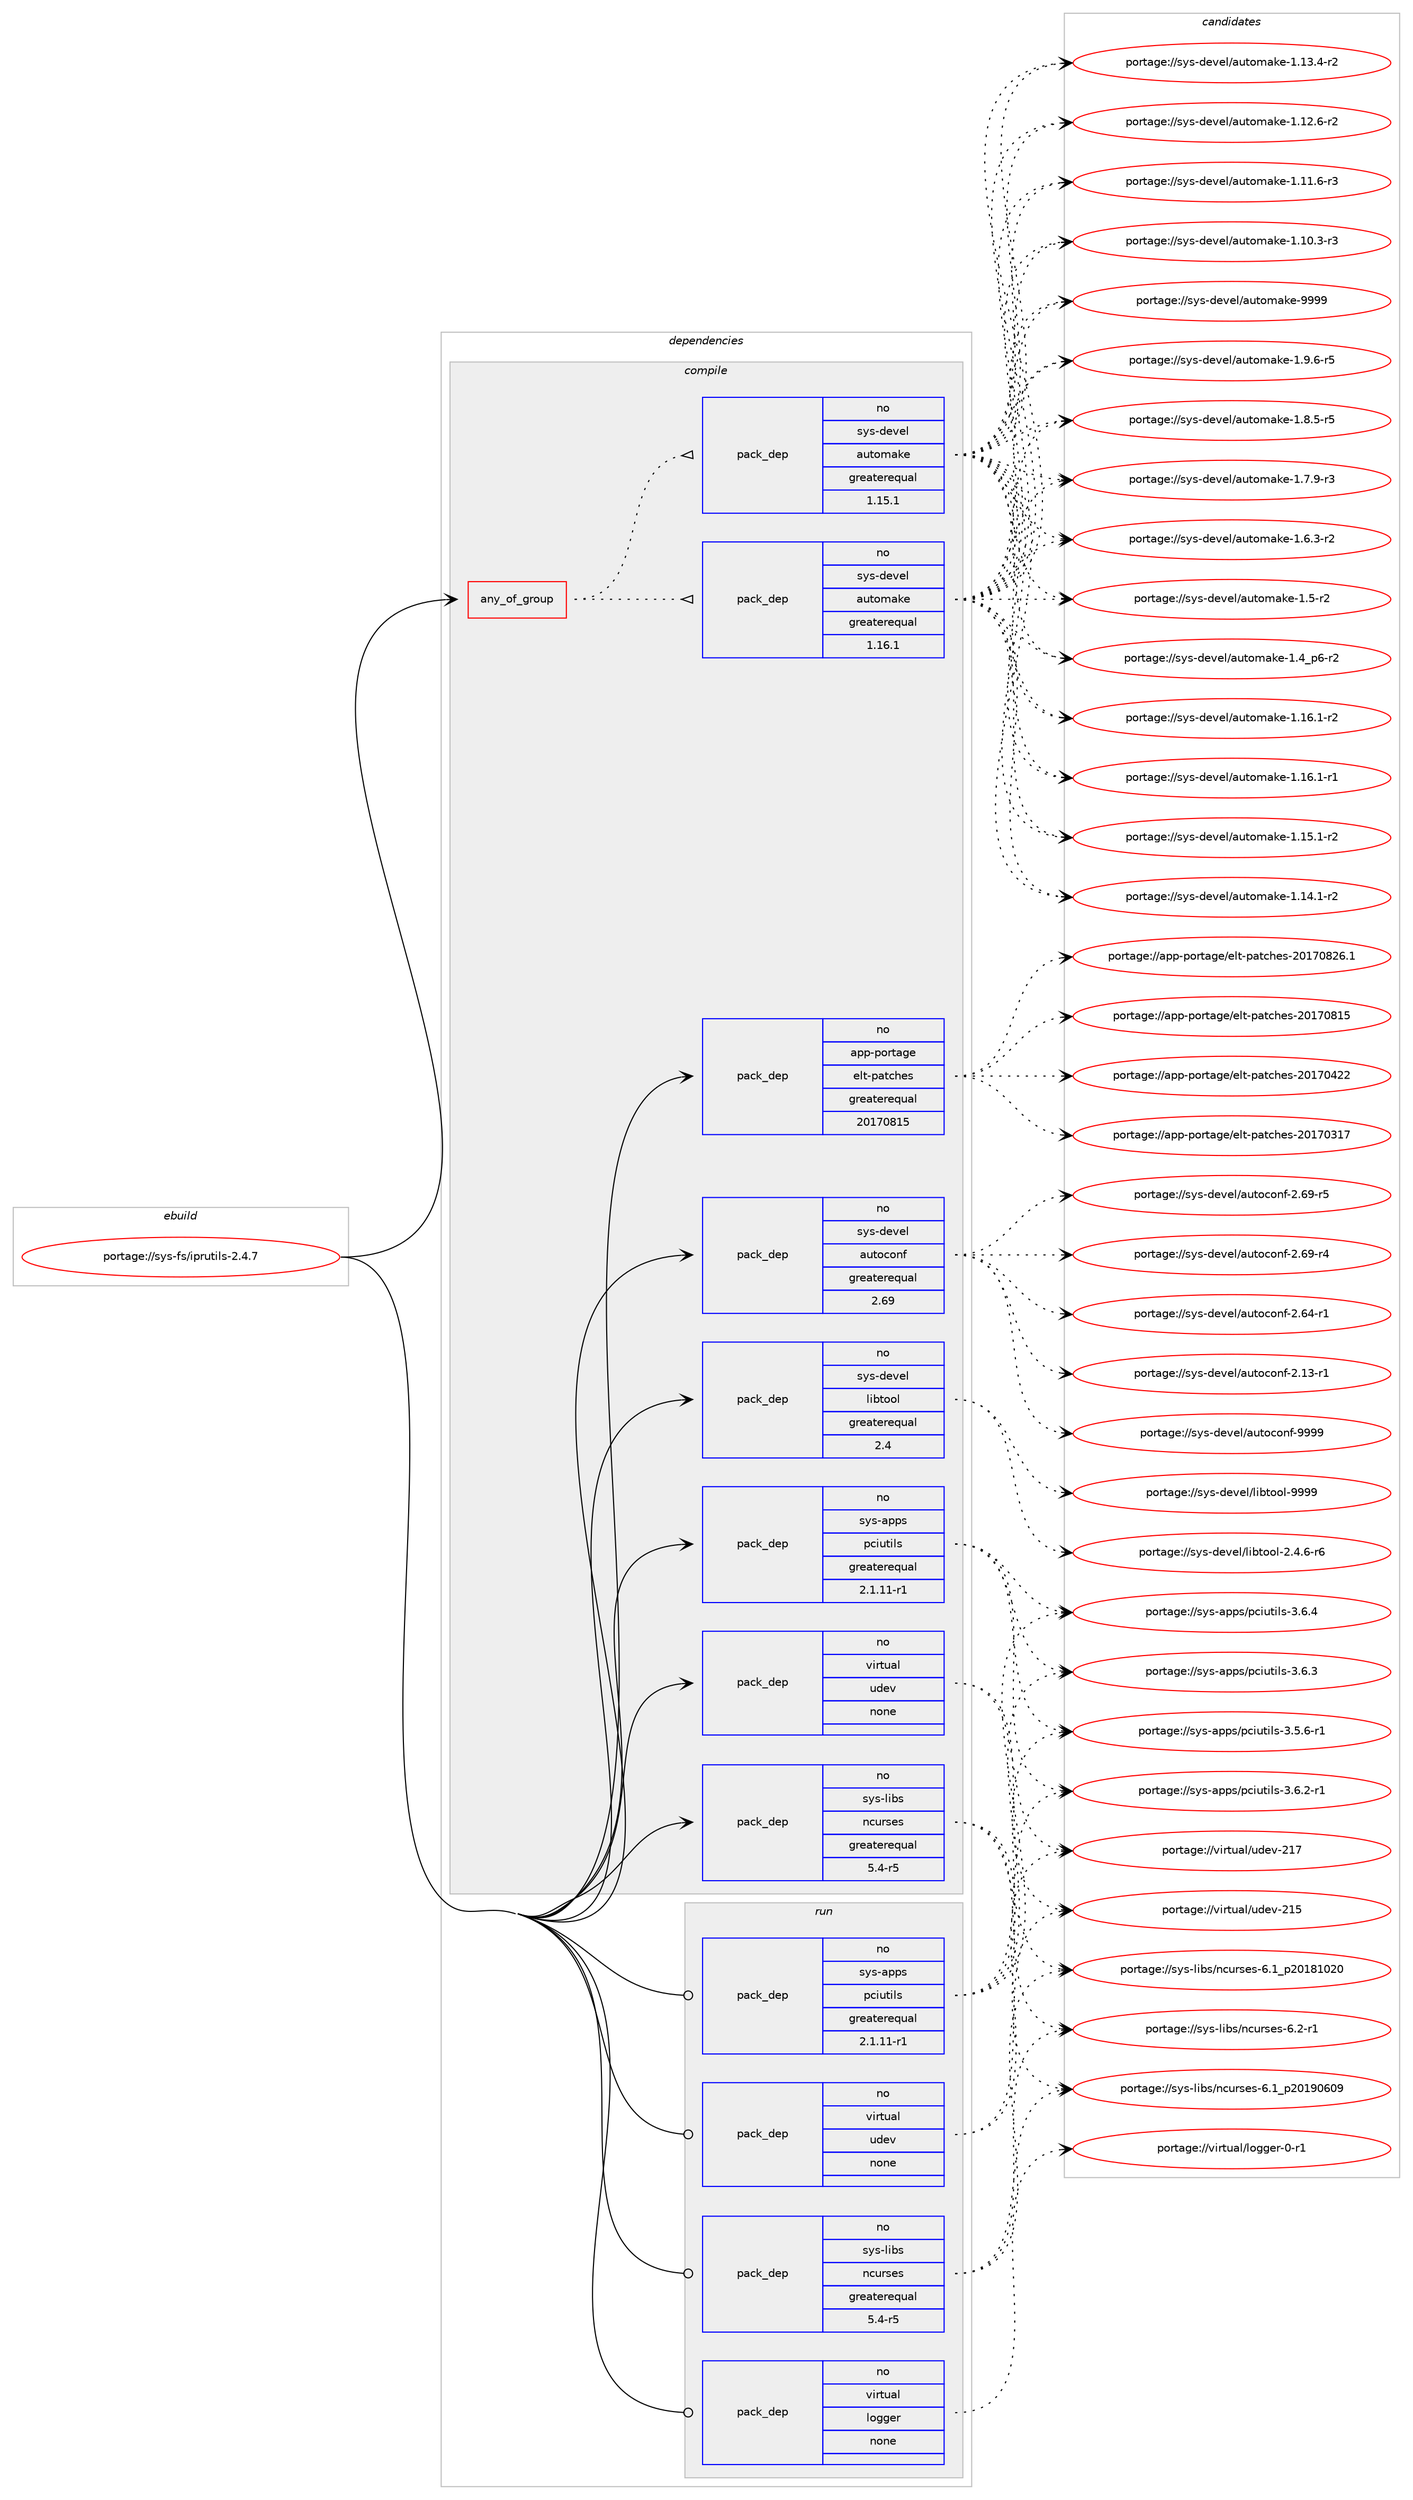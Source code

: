 digraph prolog {

# *************
# Graph options
# *************

newrank=true;
concentrate=true;
compound=true;
graph [rankdir=LR,fontname=Helvetica,fontsize=10,ranksep=1.5];#, ranksep=2.5, nodesep=0.2];
edge  [arrowhead=vee];
node  [fontname=Helvetica,fontsize=10];

# **********
# The ebuild
# **********

subgraph cluster_leftcol {
color=gray;
rank=same;
label=<<i>ebuild</i>>;
id [label="portage://sys-fs/iprutils-2.4.7", color=red, width=4, href="../sys-fs/iprutils-2.4.7.svg"];
}

# ****************
# The dependencies
# ****************

subgraph cluster_midcol {
color=gray;
label=<<i>dependencies</i>>;
subgraph cluster_compile {
fillcolor="#eeeeee";
style=filled;
label=<<i>compile</i>>;
subgraph any981 {
dependency48007 [label=<<TABLE BORDER="0" CELLBORDER="1" CELLSPACING="0" CELLPADDING="4"><TR><TD CELLPADDING="10">any_of_group</TD></TR></TABLE>>, shape=none, color=red];subgraph pack37551 {
dependency48008 [label=<<TABLE BORDER="0" CELLBORDER="1" CELLSPACING="0" CELLPADDING="4" WIDTH="220"><TR><TD ROWSPAN="6" CELLPADDING="30">pack_dep</TD></TR><TR><TD WIDTH="110">no</TD></TR><TR><TD>sys-devel</TD></TR><TR><TD>automake</TD></TR><TR><TD>greaterequal</TD></TR><TR><TD>1.16.1</TD></TR></TABLE>>, shape=none, color=blue];
}
dependency48007:e -> dependency48008:w [weight=20,style="dotted",arrowhead="oinv"];
subgraph pack37552 {
dependency48009 [label=<<TABLE BORDER="0" CELLBORDER="1" CELLSPACING="0" CELLPADDING="4" WIDTH="220"><TR><TD ROWSPAN="6" CELLPADDING="30">pack_dep</TD></TR><TR><TD WIDTH="110">no</TD></TR><TR><TD>sys-devel</TD></TR><TR><TD>automake</TD></TR><TR><TD>greaterequal</TD></TR><TR><TD>1.15.1</TD></TR></TABLE>>, shape=none, color=blue];
}
dependency48007:e -> dependency48009:w [weight=20,style="dotted",arrowhead="oinv"];
}
id:e -> dependency48007:w [weight=20,style="solid",arrowhead="vee"];
subgraph pack37553 {
dependency48010 [label=<<TABLE BORDER="0" CELLBORDER="1" CELLSPACING="0" CELLPADDING="4" WIDTH="220"><TR><TD ROWSPAN="6" CELLPADDING="30">pack_dep</TD></TR><TR><TD WIDTH="110">no</TD></TR><TR><TD>app-portage</TD></TR><TR><TD>elt-patches</TD></TR><TR><TD>greaterequal</TD></TR><TR><TD>20170815</TD></TR></TABLE>>, shape=none, color=blue];
}
id:e -> dependency48010:w [weight=20,style="solid",arrowhead="vee"];
subgraph pack37554 {
dependency48011 [label=<<TABLE BORDER="0" CELLBORDER="1" CELLSPACING="0" CELLPADDING="4" WIDTH="220"><TR><TD ROWSPAN="6" CELLPADDING="30">pack_dep</TD></TR><TR><TD WIDTH="110">no</TD></TR><TR><TD>sys-apps</TD></TR><TR><TD>pciutils</TD></TR><TR><TD>greaterequal</TD></TR><TR><TD>2.1.11-r1</TD></TR></TABLE>>, shape=none, color=blue];
}
id:e -> dependency48011:w [weight=20,style="solid",arrowhead="vee"];
subgraph pack37555 {
dependency48012 [label=<<TABLE BORDER="0" CELLBORDER="1" CELLSPACING="0" CELLPADDING="4" WIDTH="220"><TR><TD ROWSPAN="6" CELLPADDING="30">pack_dep</TD></TR><TR><TD WIDTH="110">no</TD></TR><TR><TD>sys-devel</TD></TR><TR><TD>autoconf</TD></TR><TR><TD>greaterequal</TD></TR><TR><TD>2.69</TD></TR></TABLE>>, shape=none, color=blue];
}
id:e -> dependency48012:w [weight=20,style="solid",arrowhead="vee"];
subgraph pack37556 {
dependency48013 [label=<<TABLE BORDER="0" CELLBORDER="1" CELLSPACING="0" CELLPADDING="4" WIDTH="220"><TR><TD ROWSPAN="6" CELLPADDING="30">pack_dep</TD></TR><TR><TD WIDTH="110">no</TD></TR><TR><TD>sys-devel</TD></TR><TR><TD>libtool</TD></TR><TR><TD>greaterequal</TD></TR><TR><TD>2.4</TD></TR></TABLE>>, shape=none, color=blue];
}
id:e -> dependency48013:w [weight=20,style="solid",arrowhead="vee"];
subgraph pack37557 {
dependency48014 [label=<<TABLE BORDER="0" CELLBORDER="1" CELLSPACING="0" CELLPADDING="4" WIDTH="220"><TR><TD ROWSPAN="6" CELLPADDING="30">pack_dep</TD></TR><TR><TD WIDTH="110">no</TD></TR><TR><TD>sys-libs</TD></TR><TR><TD>ncurses</TD></TR><TR><TD>greaterequal</TD></TR><TR><TD>5.4-r5</TD></TR></TABLE>>, shape=none, color=blue];
}
id:e -> dependency48014:w [weight=20,style="solid",arrowhead="vee"];
subgraph pack37558 {
dependency48015 [label=<<TABLE BORDER="0" CELLBORDER="1" CELLSPACING="0" CELLPADDING="4" WIDTH="220"><TR><TD ROWSPAN="6" CELLPADDING="30">pack_dep</TD></TR><TR><TD WIDTH="110">no</TD></TR><TR><TD>virtual</TD></TR><TR><TD>udev</TD></TR><TR><TD>none</TD></TR><TR><TD></TD></TR></TABLE>>, shape=none, color=blue];
}
id:e -> dependency48015:w [weight=20,style="solid",arrowhead="vee"];
}
subgraph cluster_compileandrun {
fillcolor="#eeeeee";
style=filled;
label=<<i>compile and run</i>>;
}
subgraph cluster_run {
fillcolor="#eeeeee";
style=filled;
label=<<i>run</i>>;
subgraph pack37559 {
dependency48016 [label=<<TABLE BORDER="0" CELLBORDER="1" CELLSPACING="0" CELLPADDING="4" WIDTH="220"><TR><TD ROWSPAN="6" CELLPADDING="30">pack_dep</TD></TR><TR><TD WIDTH="110">no</TD></TR><TR><TD>sys-apps</TD></TR><TR><TD>pciutils</TD></TR><TR><TD>greaterequal</TD></TR><TR><TD>2.1.11-r1</TD></TR></TABLE>>, shape=none, color=blue];
}
id:e -> dependency48016:w [weight=20,style="solid",arrowhead="odot"];
subgraph pack37560 {
dependency48017 [label=<<TABLE BORDER="0" CELLBORDER="1" CELLSPACING="0" CELLPADDING="4" WIDTH="220"><TR><TD ROWSPAN="6" CELLPADDING="30">pack_dep</TD></TR><TR><TD WIDTH="110">no</TD></TR><TR><TD>sys-libs</TD></TR><TR><TD>ncurses</TD></TR><TR><TD>greaterequal</TD></TR><TR><TD>5.4-r5</TD></TR></TABLE>>, shape=none, color=blue];
}
id:e -> dependency48017:w [weight=20,style="solid",arrowhead="odot"];
subgraph pack37561 {
dependency48018 [label=<<TABLE BORDER="0" CELLBORDER="1" CELLSPACING="0" CELLPADDING="4" WIDTH="220"><TR><TD ROWSPAN="6" CELLPADDING="30">pack_dep</TD></TR><TR><TD WIDTH="110">no</TD></TR><TR><TD>virtual</TD></TR><TR><TD>logger</TD></TR><TR><TD>none</TD></TR><TR><TD></TD></TR></TABLE>>, shape=none, color=blue];
}
id:e -> dependency48018:w [weight=20,style="solid",arrowhead="odot"];
subgraph pack37562 {
dependency48019 [label=<<TABLE BORDER="0" CELLBORDER="1" CELLSPACING="0" CELLPADDING="4" WIDTH="220"><TR><TD ROWSPAN="6" CELLPADDING="30">pack_dep</TD></TR><TR><TD WIDTH="110">no</TD></TR><TR><TD>virtual</TD></TR><TR><TD>udev</TD></TR><TR><TD>none</TD></TR><TR><TD></TD></TR></TABLE>>, shape=none, color=blue];
}
id:e -> dependency48019:w [weight=20,style="solid",arrowhead="odot"];
}
}

# **************
# The candidates
# **************

subgraph cluster_choices {
rank=same;
color=gray;
label=<<i>candidates</i>>;

subgraph choice37551 {
color=black;
nodesep=1;
choice115121115451001011181011084797117116111109971071014557575757 [label="portage://sys-devel/automake-9999", color=red, width=4,href="../sys-devel/automake-9999.svg"];
choice115121115451001011181011084797117116111109971071014549465746544511453 [label="portage://sys-devel/automake-1.9.6-r5", color=red, width=4,href="../sys-devel/automake-1.9.6-r5.svg"];
choice115121115451001011181011084797117116111109971071014549465646534511453 [label="portage://sys-devel/automake-1.8.5-r5", color=red, width=4,href="../sys-devel/automake-1.8.5-r5.svg"];
choice115121115451001011181011084797117116111109971071014549465546574511451 [label="portage://sys-devel/automake-1.7.9-r3", color=red, width=4,href="../sys-devel/automake-1.7.9-r3.svg"];
choice115121115451001011181011084797117116111109971071014549465446514511450 [label="portage://sys-devel/automake-1.6.3-r2", color=red, width=4,href="../sys-devel/automake-1.6.3-r2.svg"];
choice11512111545100101118101108479711711611110997107101454946534511450 [label="portage://sys-devel/automake-1.5-r2", color=red, width=4,href="../sys-devel/automake-1.5-r2.svg"];
choice115121115451001011181011084797117116111109971071014549465295112544511450 [label="portage://sys-devel/automake-1.4_p6-r2", color=red, width=4,href="../sys-devel/automake-1.4_p6-r2.svg"];
choice11512111545100101118101108479711711611110997107101454946495446494511450 [label="portage://sys-devel/automake-1.16.1-r2", color=red, width=4,href="../sys-devel/automake-1.16.1-r2.svg"];
choice11512111545100101118101108479711711611110997107101454946495446494511449 [label="portage://sys-devel/automake-1.16.1-r1", color=red, width=4,href="../sys-devel/automake-1.16.1-r1.svg"];
choice11512111545100101118101108479711711611110997107101454946495346494511450 [label="portage://sys-devel/automake-1.15.1-r2", color=red, width=4,href="../sys-devel/automake-1.15.1-r2.svg"];
choice11512111545100101118101108479711711611110997107101454946495246494511450 [label="portage://sys-devel/automake-1.14.1-r2", color=red, width=4,href="../sys-devel/automake-1.14.1-r2.svg"];
choice11512111545100101118101108479711711611110997107101454946495146524511450 [label="portage://sys-devel/automake-1.13.4-r2", color=red, width=4,href="../sys-devel/automake-1.13.4-r2.svg"];
choice11512111545100101118101108479711711611110997107101454946495046544511450 [label="portage://sys-devel/automake-1.12.6-r2", color=red, width=4,href="../sys-devel/automake-1.12.6-r2.svg"];
choice11512111545100101118101108479711711611110997107101454946494946544511451 [label="portage://sys-devel/automake-1.11.6-r3", color=red, width=4,href="../sys-devel/automake-1.11.6-r3.svg"];
choice11512111545100101118101108479711711611110997107101454946494846514511451 [label="portage://sys-devel/automake-1.10.3-r3", color=red, width=4,href="../sys-devel/automake-1.10.3-r3.svg"];
dependency48008:e -> choice115121115451001011181011084797117116111109971071014557575757:w [style=dotted,weight="100"];
dependency48008:e -> choice115121115451001011181011084797117116111109971071014549465746544511453:w [style=dotted,weight="100"];
dependency48008:e -> choice115121115451001011181011084797117116111109971071014549465646534511453:w [style=dotted,weight="100"];
dependency48008:e -> choice115121115451001011181011084797117116111109971071014549465546574511451:w [style=dotted,weight="100"];
dependency48008:e -> choice115121115451001011181011084797117116111109971071014549465446514511450:w [style=dotted,weight="100"];
dependency48008:e -> choice11512111545100101118101108479711711611110997107101454946534511450:w [style=dotted,weight="100"];
dependency48008:e -> choice115121115451001011181011084797117116111109971071014549465295112544511450:w [style=dotted,weight="100"];
dependency48008:e -> choice11512111545100101118101108479711711611110997107101454946495446494511450:w [style=dotted,weight="100"];
dependency48008:e -> choice11512111545100101118101108479711711611110997107101454946495446494511449:w [style=dotted,weight="100"];
dependency48008:e -> choice11512111545100101118101108479711711611110997107101454946495346494511450:w [style=dotted,weight="100"];
dependency48008:e -> choice11512111545100101118101108479711711611110997107101454946495246494511450:w [style=dotted,weight="100"];
dependency48008:e -> choice11512111545100101118101108479711711611110997107101454946495146524511450:w [style=dotted,weight="100"];
dependency48008:e -> choice11512111545100101118101108479711711611110997107101454946495046544511450:w [style=dotted,weight="100"];
dependency48008:e -> choice11512111545100101118101108479711711611110997107101454946494946544511451:w [style=dotted,weight="100"];
dependency48008:e -> choice11512111545100101118101108479711711611110997107101454946494846514511451:w [style=dotted,weight="100"];
}
subgraph choice37552 {
color=black;
nodesep=1;
choice115121115451001011181011084797117116111109971071014557575757 [label="portage://sys-devel/automake-9999", color=red, width=4,href="../sys-devel/automake-9999.svg"];
choice115121115451001011181011084797117116111109971071014549465746544511453 [label="portage://sys-devel/automake-1.9.6-r5", color=red, width=4,href="../sys-devel/automake-1.9.6-r5.svg"];
choice115121115451001011181011084797117116111109971071014549465646534511453 [label="portage://sys-devel/automake-1.8.5-r5", color=red, width=4,href="../sys-devel/automake-1.8.5-r5.svg"];
choice115121115451001011181011084797117116111109971071014549465546574511451 [label="portage://sys-devel/automake-1.7.9-r3", color=red, width=4,href="../sys-devel/automake-1.7.9-r3.svg"];
choice115121115451001011181011084797117116111109971071014549465446514511450 [label="portage://sys-devel/automake-1.6.3-r2", color=red, width=4,href="../sys-devel/automake-1.6.3-r2.svg"];
choice11512111545100101118101108479711711611110997107101454946534511450 [label="portage://sys-devel/automake-1.5-r2", color=red, width=4,href="../sys-devel/automake-1.5-r2.svg"];
choice115121115451001011181011084797117116111109971071014549465295112544511450 [label="portage://sys-devel/automake-1.4_p6-r2", color=red, width=4,href="../sys-devel/automake-1.4_p6-r2.svg"];
choice11512111545100101118101108479711711611110997107101454946495446494511450 [label="portage://sys-devel/automake-1.16.1-r2", color=red, width=4,href="../sys-devel/automake-1.16.1-r2.svg"];
choice11512111545100101118101108479711711611110997107101454946495446494511449 [label="portage://sys-devel/automake-1.16.1-r1", color=red, width=4,href="../sys-devel/automake-1.16.1-r1.svg"];
choice11512111545100101118101108479711711611110997107101454946495346494511450 [label="portage://sys-devel/automake-1.15.1-r2", color=red, width=4,href="../sys-devel/automake-1.15.1-r2.svg"];
choice11512111545100101118101108479711711611110997107101454946495246494511450 [label="portage://sys-devel/automake-1.14.1-r2", color=red, width=4,href="../sys-devel/automake-1.14.1-r2.svg"];
choice11512111545100101118101108479711711611110997107101454946495146524511450 [label="portage://sys-devel/automake-1.13.4-r2", color=red, width=4,href="../sys-devel/automake-1.13.4-r2.svg"];
choice11512111545100101118101108479711711611110997107101454946495046544511450 [label="portage://sys-devel/automake-1.12.6-r2", color=red, width=4,href="../sys-devel/automake-1.12.6-r2.svg"];
choice11512111545100101118101108479711711611110997107101454946494946544511451 [label="portage://sys-devel/automake-1.11.6-r3", color=red, width=4,href="../sys-devel/automake-1.11.6-r3.svg"];
choice11512111545100101118101108479711711611110997107101454946494846514511451 [label="portage://sys-devel/automake-1.10.3-r3", color=red, width=4,href="../sys-devel/automake-1.10.3-r3.svg"];
dependency48009:e -> choice115121115451001011181011084797117116111109971071014557575757:w [style=dotted,weight="100"];
dependency48009:e -> choice115121115451001011181011084797117116111109971071014549465746544511453:w [style=dotted,weight="100"];
dependency48009:e -> choice115121115451001011181011084797117116111109971071014549465646534511453:w [style=dotted,weight="100"];
dependency48009:e -> choice115121115451001011181011084797117116111109971071014549465546574511451:w [style=dotted,weight="100"];
dependency48009:e -> choice115121115451001011181011084797117116111109971071014549465446514511450:w [style=dotted,weight="100"];
dependency48009:e -> choice11512111545100101118101108479711711611110997107101454946534511450:w [style=dotted,weight="100"];
dependency48009:e -> choice115121115451001011181011084797117116111109971071014549465295112544511450:w [style=dotted,weight="100"];
dependency48009:e -> choice11512111545100101118101108479711711611110997107101454946495446494511450:w [style=dotted,weight="100"];
dependency48009:e -> choice11512111545100101118101108479711711611110997107101454946495446494511449:w [style=dotted,weight="100"];
dependency48009:e -> choice11512111545100101118101108479711711611110997107101454946495346494511450:w [style=dotted,weight="100"];
dependency48009:e -> choice11512111545100101118101108479711711611110997107101454946495246494511450:w [style=dotted,weight="100"];
dependency48009:e -> choice11512111545100101118101108479711711611110997107101454946495146524511450:w [style=dotted,weight="100"];
dependency48009:e -> choice11512111545100101118101108479711711611110997107101454946495046544511450:w [style=dotted,weight="100"];
dependency48009:e -> choice11512111545100101118101108479711711611110997107101454946494946544511451:w [style=dotted,weight="100"];
dependency48009:e -> choice11512111545100101118101108479711711611110997107101454946494846514511451:w [style=dotted,weight="100"];
}
subgraph choice37553 {
color=black;
nodesep=1;
choice971121124511211111411697103101471011081164511297116991041011154550484955485650544649 [label="portage://app-portage/elt-patches-20170826.1", color=red, width=4,href="../app-portage/elt-patches-20170826.1.svg"];
choice97112112451121111141169710310147101108116451129711699104101115455048495548564953 [label="portage://app-portage/elt-patches-20170815", color=red, width=4,href="../app-portage/elt-patches-20170815.svg"];
choice97112112451121111141169710310147101108116451129711699104101115455048495548525050 [label="portage://app-portage/elt-patches-20170422", color=red, width=4,href="../app-portage/elt-patches-20170422.svg"];
choice97112112451121111141169710310147101108116451129711699104101115455048495548514955 [label="portage://app-portage/elt-patches-20170317", color=red, width=4,href="../app-portage/elt-patches-20170317.svg"];
dependency48010:e -> choice971121124511211111411697103101471011081164511297116991041011154550484955485650544649:w [style=dotted,weight="100"];
dependency48010:e -> choice97112112451121111141169710310147101108116451129711699104101115455048495548564953:w [style=dotted,weight="100"];
dependency48010:e -> choice97112112451121111141169710310147101108116451129711699104101115455048495548525050:w [style=dotted,weight="100"];
dependency48010:e -> choice97112112451121111141169710310147101108116451129711699104101115455048495548514955:w [style=dotted,weight="100"];
}
subgraph choice37554 {
color=black;
nodesep=1;
choice11512111545971121121154711299105117116105108115455146544652 [label="portage://sys-apps/pciutils-3.6.4", color=red, width=4,href="../sys-apps/pciutils-3.6.4.svg"];
choice11512111545971121121154711299105117116105108115455146544651 [label="portage://sys-apps/pciutils-3.6.3", color=red, width=4,href="../sys-apps/pciutils-3.6.3.svg"];
choice115121115459711211211547112991051171161051081154551465446504511449 [label="portage://sys-apps/pciutils-3.6.2-r1", color=red, width=4,href="../sys-apps/pciutils-3.6.2-r1.svg"];
choice115121115459711211211547112991051171161051081154551465346544511449 [label="portage://sys-apps/pciutils-3.5.6-r1", color=red, width=4,href="../sys-apps/pciutils-3.5.6-r1.svg"];
dependency48011:e -> choice11512111545971121121154711299105117116105108115455146544652:w [style=dotted,weight="100"];
dependency48011:e -> choice11512111545971121121154711299105117116105108115455146544651:w [style=dotted,weight="100"];
dependency48011:e -> choice115121115459711211211547112991051171161051081154551465446504511449:w [style=dotted,weight="100"];
dependency48011:e -> choice115121115459711211211547112991051171161051081154551465346544511449:w [style=dotted,weight="100"];
}
subgraph choice37555 {
color=black;
nodesep=1;
choice115121115451001011181011084797117116111991111101024557575757 [label="portage://sys-devel/autoconf-9999", color=red, width=4,href="../sys-devel/autoconf-9999.svg"];
choice1151211154510010111810110847971171161119911111010245504654574511453 [label="portage://sys-devel/autoconf-2.69-r5", color=red, width=4,href="../sys-devel/autoconf-2.69-r5.svg"];
choice1151211154510010111810110847971171161119911111010245504654574511452 [label="portage://sys-devel/autoconf-2.69-r4", color=red, width=4,href="../sys-devel/autoconf-2.69-r4.svg"];
choice1151211154510010111810110847971171161119911111010245504654524511449 [label="portage://sys-devel/autoconf-2.64-r1", color=red, width=4,href="../sys-devel/autoconf-2.64-r1.svg"];
choice1151211154510010111810110847971171161119911111010245504649514511449 [label="portage://sys-devel/autoconf-2.13-r1", color=red, width=4,href="../sys-devel/autoconf-2.13-r1.svg"];
dependency48012:e -> choice115121115451001011181011084797117116111991111101024557575757:w [style=dotted,weight="100"];
dependency48012:e -> choice1151211154510010111810110847971171161119911111010245504654574511453:w [style=dotted,weight="100"];
dependency48012:e -> choice1151211154510010111810110847971171161119911111010245504654574511452:w [style=dotted,weight="100"];
dependency48012:e -> choice1151211154510010111810110847971171161119911111010245504654524511449:w [style=dotted,weight="100"];
dependency48012:e -> choice1151211154510010111810110847971171161119911111010245504649514511449:w [style=dotted,weight="100"];
}
subgraph choice37556 {
color=black;
nodesep=1;
choice1151211154510010111810110847108105981161111111084557575757 [label="portage://sys-devel/libtool-9999", color=red, width=4,href="../sys-devel/libtool-9999.svg"];
choice1151211154510010111810110847108105981161111111084550465246544511454 [label="portage://sys-devel/libtool-2.4.6-r6", color=red, width=4,href="../sys-devel/libtool-2.4.6-r6.svg"];
dependency48013:e -> choice1151211154510010111810110847108105981161111111084557575757:w [style=dotted,weight="100"];
dependency48013:e -> choice1151211154510010111810110847108105981161111111084550465246544511454:w [style=dotted,weight="100"];
}
subgraph choice37557 {
color=black;
nodesep=1;
choice11512111545108105981154711099117114115101115455446504511449 [label="portage://sys-libs/ncurses-6.2-r1", color=red, width=4,href="../sys-libs/ncurses-6.2-r1.svg"];
choice1151211154510810598115471109911711411510111545544649951125048495748544857 [label="portage://sys-libs/ncurses-6.1_p20190609", color=red, width=4,href="../sys-libs/ncurses-6.1_p20190609.svg"];
choice1151211154510810598115471109911711411510111545544649951125048495649485048 [label="portage://sys-libs/ncurses-6.1_p20181020", color=red, width=4,href="../sys-libs/ncurses-6.1_p20181020.svg"];
dependency48014:e -> choice11512111545108105981154711099117114115101115455446504511449:w [style=dotted,weight="100"];
dependency48014:e -> choice1151211154510810598115471109911711411510111545544649951125048495748544857:w [style=dotted,weight="100"];
dependency48014:e -> choice1151211154510810598115471109911711411510111545544649951125048495649485048:w [style=dotted,weight="100"];
}
subgraph choice37558 {
color=black;
nodesep=1;
choice118105114116117971084711710010111845504955 [label="portage://virtual/udev-217", color=red, width=4,href="../virtual/udev-217.svg"];
choice118105114116117971084711710010111845504953 [label="portage://virtual/udev-215", color=red, width=4,href="../virtual/udev-215.svg"];
dependency48015:e -> choice118105114116117971084711710010111845504955:w [style=dotted,weight="100"];
dependency48015:e -> choice118105114116117971084711710010111845504953:w [style=dotted,weight="100"];
}
subgraph choice37559 {
color=black;
nodesep=1;
choice11512111545971121121154711299105117116105108115455146544652 [label="portage://sys-apps/pciutils-3.6.4", color=red, width=4,href="../sys-apps/pciutils-3.6.4.svg"];
choice11512111545971121121154711299105117116105108115455146544651 [label="portage://sys-apps/pciutils-3.6.3", color=red, width=4,href="../sys-apps/pciutils-3.6.3.svg"];
choice115121115459711211211547112991051171161051081154551465446504511449 [label="portage://sys-apps/pciutils-3.6.2-r1", color=red, width=4,href="../sys-apps/pciutils-3.6.2-r1.svg"];
choice115121115459711211211547112991051171161051081154551465346544511449 [label="portage://sys-apps/pciutils-3.5.6-r1", color=red, width=4,href="../sys-apps/pciutils-3.5.6-r1.svg"];
dependency48016:e -> choice11512111545971121121154711299105117116105108115455146544652:w [style=dotted,weight="100"];
dependency48016:e -> choice11512111545971121121154711299105117116105108115455146544651:w [style=dotted,weight="100"];
dependency48016:e -> choice115121115459711211211547112991051171161051081154551465446504511449:w [style=dotted,weight="100"];
dependency48016:e -> choice115121115459711211211547112991051171161051081154551465346544511449:w [style=dotted,weight="100"];
}
subgraph choice37560 {
color=black;
nodesep=1;
choice11512111545108105981154711099117114115101115455446504511449 [label="portage://sys-libs/ncurses-6.2-r1", color=red, width=4,href="../sys-libs/ncurses-6.2-r1.svg"];
choice1151211154510810598115471109911711411510111545544649951125048495748544857 [label="portage://sys-libs/ncurses-6.1_p20190609", color=red, width=4,href="../sys-libs/ncurses-6.1_p20190609.svg"];
choice1151211154510810598115471109911711411510111545544649951125048495649485048 [label="portage://sys-libs/ncurses-6.1_p20181020", color=red, width=4,href="../sys-libs/ncurses-6.1_p20181020.svg"];
dependency48017:e -> choice11512111545108105981154711099117114115101115455446504511449:w [style=dotted,weight="100"];
dependency48017:e -> choice1151211154510810598115471109911711411510111545544649951125048495748544857:w [style=dotted,weight="100"];
dependency48017:e -> choice1151211154510810598115471109911711411510111545544649951125048495649485048:w [style=dotted,weight="100"];
}
subgraph choice37561 {
color=black;
nodesep=1;
choice118105114116117971084710811110310310111445484511449 [label="portage://virtual/logger-0-r1", color=red, width=4,href="../virtual/logger-0-r1.svg"];
dependency48018:e -> choice118105114116117971084710811110310310111445484511449:w [style=dotted,weight="100"];
}
subgraph choice37562 {
color=black;
nodesep=1;
choice118105114116117971084711710010111845504955 [label="portage://virtual/udev-217", color=red, width=4,href="../virtual/udev-217.svg"];
choice118105114116117971084711710010111845504953 [label="portage://virtual/udev-215", color=red, width=4,href="../virtual/udev-215.svg"];
dependency48019:e -> choice118105114116117971084711710010111845504955:w [style=dotted,weight="100"];
dependency48019:e -> choice118105114116117971084711710010111845504953:w [style=dotted,weight="100"];
}
}

}

